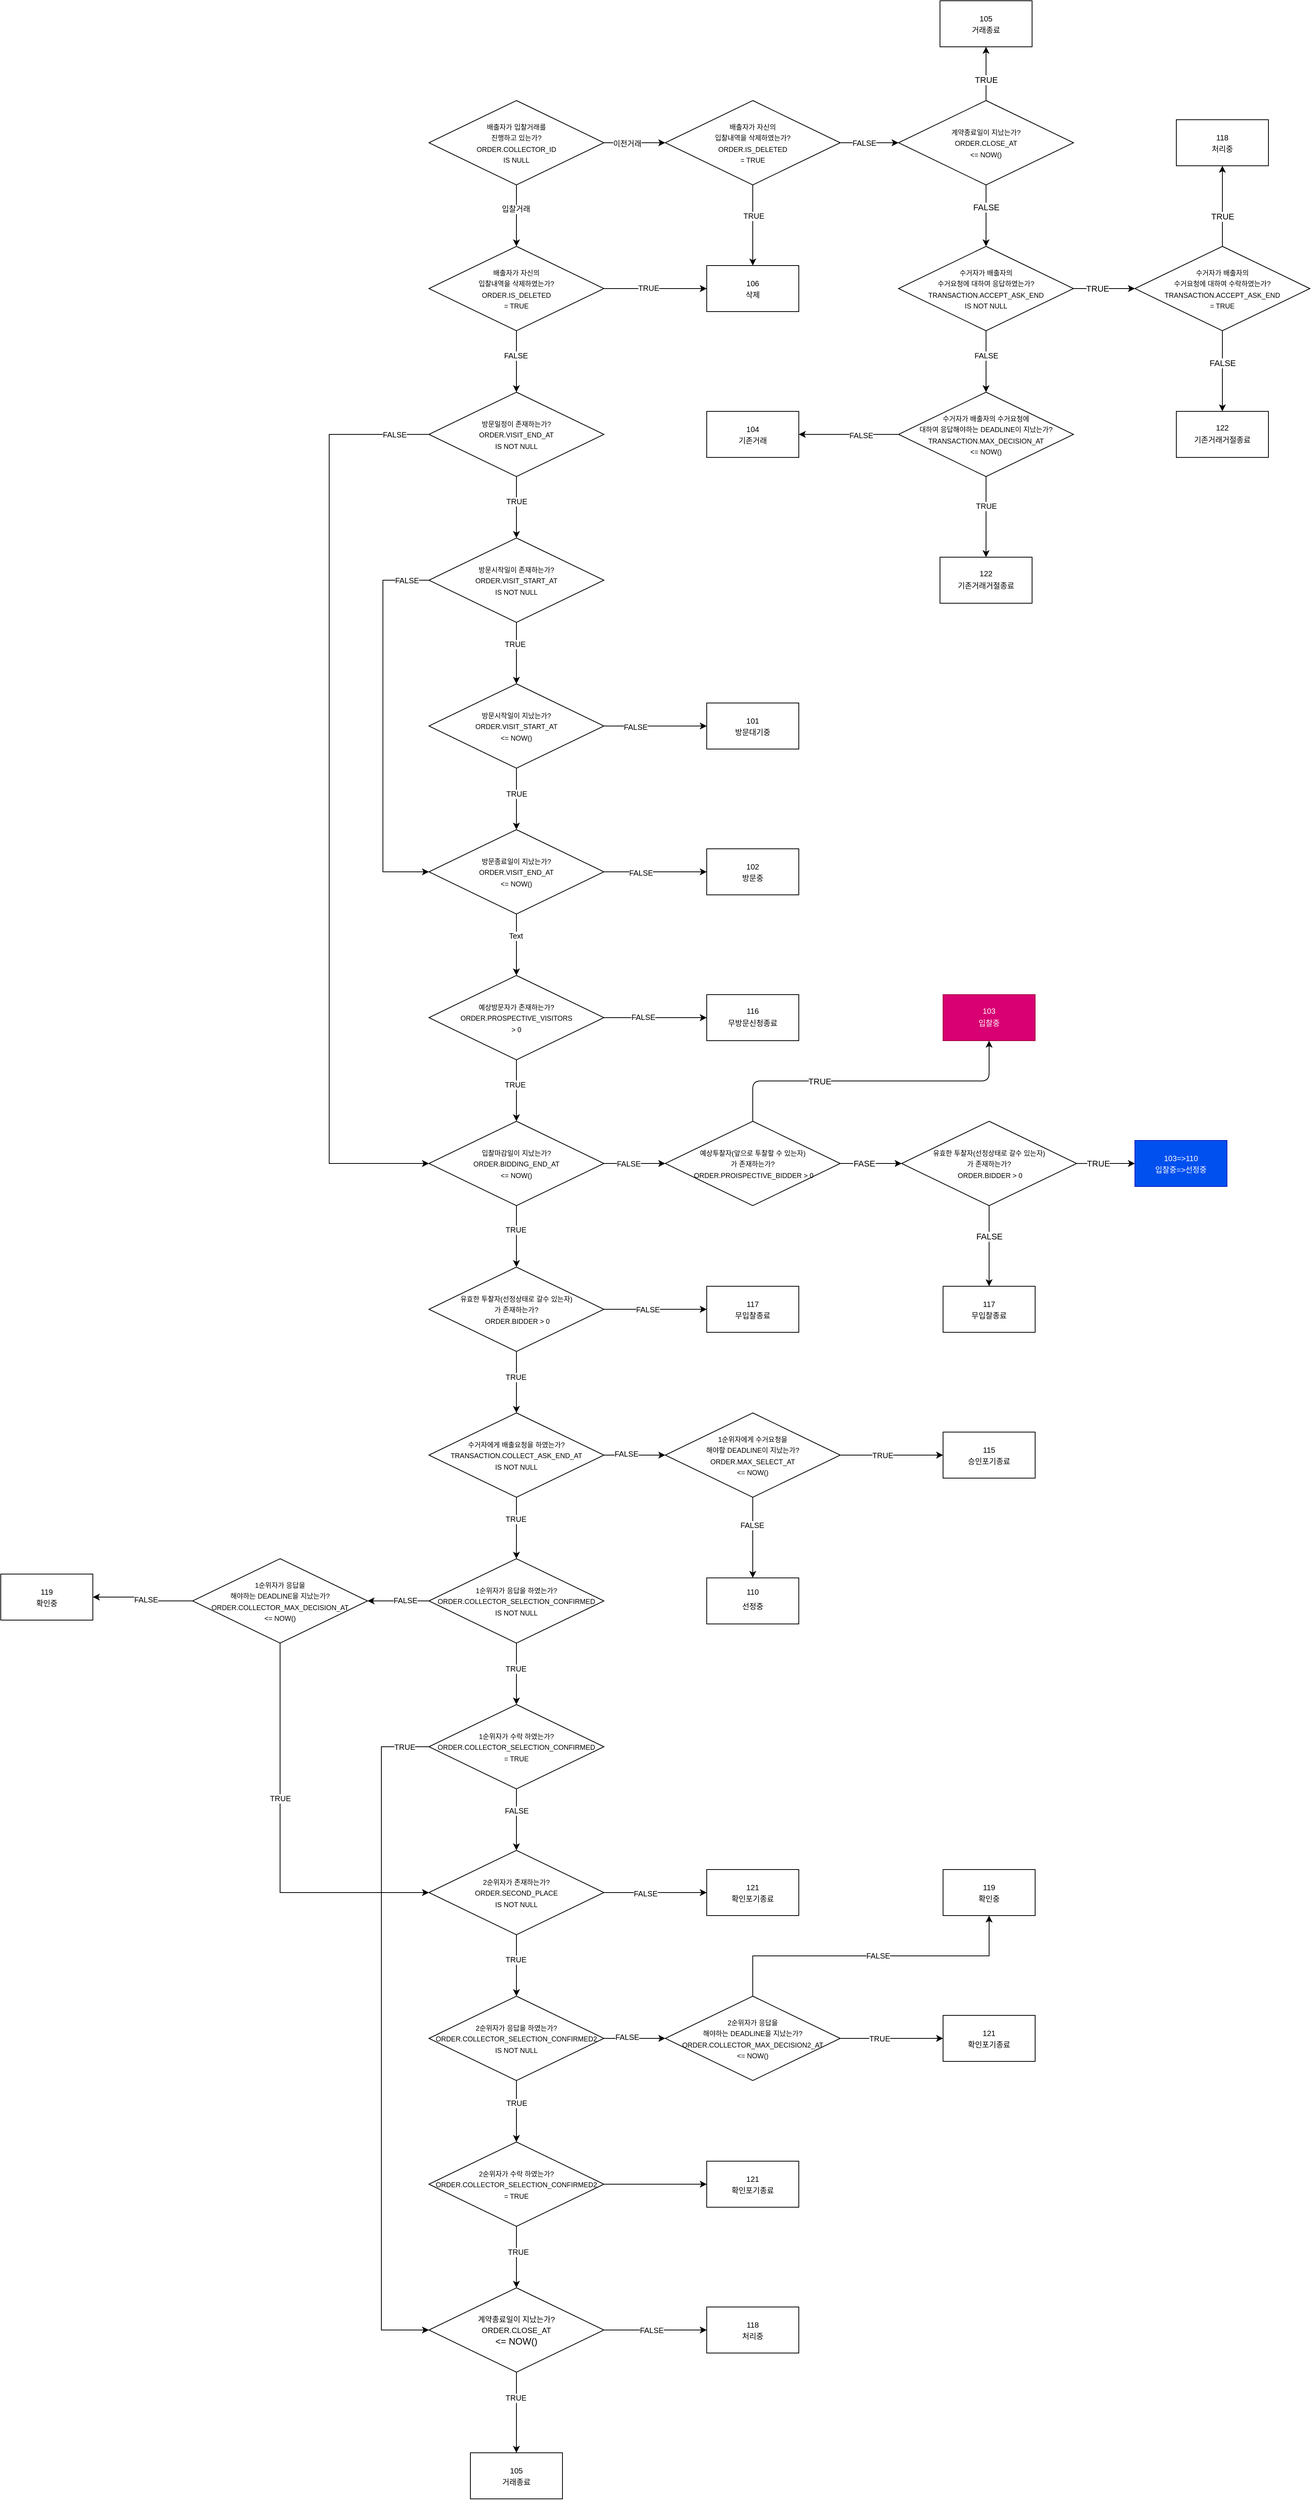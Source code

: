 <mxfile>
    <diagram id="sv1qOESmhmbnTj4O34eV" name="Page-1">
        <mxGraphModel dx="2909" dy="565" grid="1" gridSize="10" guides="1" tooltips="1" connect="1" arrows="1" fold="1" page="1" pageScale="1" pageWidth="827" pageHeight="1169" math="0" shadow="0">
            <root>
                <mxCell id="0"/>
                <mxCell id="1" parent="0"/>
                <mxCell id="dHd20_O_HY_oOaejgzS0-30" value="" style="edgeStyle=orthogonalEdgeStyle;rounded=0;orthogonalLoop=1;jettySize=auto;html=1;fontSize=10;" parent="1" source="dHd20_O_HY_oOaejgzS0-1" target="dHd20_O_HY_oOaejgzS0-29" edge="1">
                    <mxGeometry relative="1" as="geometry"/>
                </mxCell>
                <mxCell id="dHd20_O_HY_oOaejgzS0-31" value="입찰거래" style="edgeLabel;html=1;align=center;verticalAlign=middle;resizable=0;points=[];fontSize=10;" parent="dHd20_O_HY_oOaejgzS0-30" vertex="1" connectable="0">
                    <mxGeometry x="-0.237" y="-1" relative="1" as="geometry">
                        <mxPoint as="offset"/>
                    </mxGeometry>
                </mxCell>
                <mxCell id="dHd20_O_HY_oOaejgzS0-160" value="" style="edgeStyle=orthogonalEdgeStyle;rounded=0;orthogonalLoop=1;jettySize=auto;html=1;fontSize=10;" parent="1" source="dHd20_O_HY_oOaejgzS0-1" target="dHd20_O_HY_oOaejgzS0-159" edge="1">
                    <mxGeometry relative="1" as="geometry"/>
                </mxCell>
                <mxCell id="dHd20_O_HY_oOaejgzS0-162" value="이전거래" style="edgeLabel;html=1;align=center;verticalAlign=middle;resizable=0;points=[];fontSize=10;" parent="dHd20_O_HY_oOaejgzS0-160" vertex="1" connectable="0">
                    <mxGeometry x="-0.263" y="-1" relative="1" as="geometry">
                        <mxPoint as="offset"/>
                    </mxGeometry>
                </mxCell>
                <mxCell id="dHd20_O_HY_oOaejgzS0-1" value="&lt;font style=&quot;font-size: 9px&quot;&gt;배출자가 입찰거래를&lt;br&gt;진행하고 있는가?&lt;br style=&quot;font-size: 9px&quot;&gt;ORDER.COLLECTOR_ID&lt;br&gt;IS NULL&lt;br&gt;&lt;/font&gt;" style="rhombus;whiteSpace=wrap;html=1;" parent="1" vertex="1">
                    <mxGeometry x="-482" y="190" width="228" height="110" as="geometry"/>
                </mxCell>
                <mxCell id="dHd20_O_HY_oOaejgzS0-6" value="" style="edgeStyle=orthogonalEdgeStyle;rounded=0;orthogonalLoop=1;jettySize=auto;html=1;" parent="1" source="dHd20_O_HY_oOaejgzS0-2" target="dHd20_O_HY_oOaejgzS0-5" edge="1">
                    <mxGeometry relative="1" as="geometry"/>
                </mxCell>
                <mxCell id="dHd20_O_HY_oOaejgzS0-7" value="TRUE" style="edgeLabel;html=1;align=center;verticalAlign=middle;resizable=0;points=[];" parent="dHd20_O_HY_oOaejgzS0-6" vertex="1" connectable="0">
                    <mxGeometry x="-0.234" relative="1" as="geometry">
                        <mxPoint as="offset"/>
                    </mxGeometry>
                </mxCell>
                <mxCell id="dHd20_O_HY_oOaejgzS0-9" value="" style="edgeStyle=orthogonalEdgeStyle;rounded=0;orthogonalLoop=1;jettySize=auto;html=1;" parent="1" source="dHd20_O_HY_oOaejgzS0-2" target="dHd20_O_HY_oOaejgzS0-8" edge="1">
                    <mxGeometry relative="1" as="geometry"/>
                </mxCell>
                <mxCell id="dHd20_O_HY_oOaejgzS0-10" value="FALSE" style="edgeLabel;html=1;align=center;verticalAlign=middle;resizable=0;points=[];" parent="dHd20_O_HY_oOaejgzS0-9" vertex="1" connectable="0">
                    <mxGeometry x="-0.283" relative="1" as="geometry">
                        <mxPoint as="offset"/>
                    </mxGeometry>
                </mxCell>
                <mxCell id="dHd20_O_HY_oOaejgzS0-2" value="&lt;font style=&quot;font-size: 9px&quot;&gt;계약종료일이 지났는가?&lt;br style=&quot;font-size: 9px&quot;&gt;ORDER.CLOSE_AT&lt;br&gt;&amp;lt;= NOW()&lt;br&gt;&lt;/font&gt;" style="rhombus;whiteSpace=wrap;html=1;" parent="1" vertex="1">
                    <mxGeometry x="130" y="190" width="228" height="110" as="geometry"/>
                </mxCell>
                <mxCell id="dHd20_O_HY_oOaejgzS0-5" value="&lt;span style=&quot;font-size: 10px&quot;&gt;105&lt;/span&gt;&lt;br style=&quot;font-size: 10px&quot;&gt;&lt;span style=&quot;font-size: 10px&quot;&gt;거래종료&lt;/span&gt;" style="whiteSpace=wrap;html=1;" parent="1" vertex="1">
                    <mxGeometry x="184" y="60" width="120" height="60" as="geometry"/>
                </mxCell>
                <mxCell id="dHd20_O_HY_oOaejgzS0-12" value="" style="edgeStyle=orthogonalEdgeStyle;rounded=0;orthogonalLoop=1;jettySize=auto;html=1;" parent="1" source="dHd20_O_HY_oOaejgzS0-8" target="dHd20_O_HY_oOaejgzS0-11" edge="1">
                    <mxGeometry relative="1" as="geometry"/>
                </mxCell>
                <mxCell id="dHd20_O_HY_oOaejgzS0-13" value="TRUE" style="edgeLabel;html=1;align=center;verticalAlign=middle;resizable=0;points=[];" parent="dHd20_O_HY_oOaejgzS0-12" vertex="1" connectable="0">
                    <mxGeometry x="-0.225" relative="1" as="geometry">
                        <mxPoint as="offset"/>
                    </mxGeometry>
                </mxCell>
                <mxCell id="dHd20_O_HY_oOaejgzS0-21" value="" style="edgeStyle=orthogonalEdgeStyle;rounded=0;orthogonalLoop=1;jettySize=auto;html=1;fontSize=10;" parent="1" source="dHd20_O_HY_oOaejgzS0-8" target="dHd20_O_HY_oOaejgzS0-20" edge="1">
                    <mxGeometry relative="1" as="geometry"/>
                </mxCell>
                <mxCell id="dHd20_O_HY_oOaejgzS0-22" value="FALSE" style="edgeLabel;html=1;align=center;verticalAlign=middle;resizable=0;points=[];fontSize=10;" parent="dHd20_O_HY_oOaejgzS0-21" vertex="1" connectable="0">
                    <mxGeometry x="-0.216" relative="1" as="geometry">
                        <mxPoint as="offset"/>
                    </mxGeometry>
                </mxCell>
                <mxCell id="dHd20_O_HY_oOaejgzS0-8" value="&lt;font style=&quot;font-size: 9px&quot;&gt;수거자가 배출자의&lt;br&gt;수거요청에 대하여 응답하였는가?&lt;br style=&quot;font-size: 9px&quot;&gt;TRANSACTION.ACCEPT_ASK_END&lt;br&gt;IS NOT NULL&lt;br&gt;&lt;/font&gt;" style="rhombus;whiteSpace=wrap;html=1;" parent="1" vertex="1">
                    <mxGeometry x="130" y="380" width="228" height="110" as="geometry"/>
                </mxCell>
                <mxCell id="dHd20_O_HY_oOaejgzS0-15" value="" style="edgeStyle=orthogonalEdgeStyle;rounded=0;orthogonalLoop=1;jettySize=auto;html=1;" parent="1" source="dHd20_O_HY_oOaejgzS0-11" target="dHd20_O_HY_oOaejgzS0-14" edge="1">
                    <mxGeometry relative="1" as="geometry"/>
                </mxCell>
                <mxCell id="dHd20_O_HY_oOaejgzS0-16" value="TRUE" style="edgeLabel;html=1;align=center;verticalAlign=middle;resizable=0;points=[];" parent="dHd20_O_HY_oOaejgzS0-15" vertex="1" connectable="0">
                    <mxGeometry x="-0.244" relative="1" as="geometry">
                        <mxPoint as="offset"/>
                    </mxGeometry>
                </mxCell>
                <mxCell id="dHd20_O_HY_oOaejgzS0-18" value="" style="edgeStyle=orthogonalEdgeStyle;rounded=0;orthogonalLoop=1;jettySize=auto;html=1;" parent="1" source="dHd20_O_HY_oOaejgzS0-11" target="dHd20_O_HY_oOaejgzS0-17" edge="1">
                    <mxGeometry relative="1" as="geometry"/>
                </mxCell>
                <mxCell id="dHd20_O_HY_oOaejgzS0-19" value="FALSE" style="edgeLabel;html=1;align=center;verticalAlign=middle;resizable=0;points=[];" parent="dHd20_O_HY_oOaejgzS0-18" vertex="1" connectable="0">
                    <mxGeometry x="-0.199" relative="1" as="geometry">
                        <mxPoint as="offset"/>
                    </mxGeometry>
                </mxCell>
                <mxCell id="dHd20_O_HY_oOaejgzS0-11" value="&lt;font style=&quot;font-size: 9px&quot;&gt;수거자가 배출자의 &lt;br&gt;수거요청에 대하여 수락하였는가?&lt;br style=&quot;font-size: 9px&quot;&gt;TRANSACTION.ACCEPT_ASK_END&lt;br&gt;= TRUE&lt;br&gt;&lt;/font&gt;" style="rhombus;whiteSpace=wrap;html=1;" parent="1" vertex="1">
                    <mxGeometry x="438" y="380" width="228" height="110" as="geometry"/>
                </mxCell>
                <mxCell id="dHd20_O_HY_oOaejgzS0-14" value="&lt;span style=&quot;font-size: 10px&quot;&gt;118&lt;/span&gt;&lt;br style=&quot;font-size: 10px&quot;&gt;&lt;span style=&quot;font-size: 10px&quot;&gt;처리중&lt;/span&gt;" style="whiteSpace=wrap;html=1;" parent="1" vertex="1">
                    <mxGeometry x="492" y="215" width="120" height="60" as="geometry"/>
                </mxCell>
                <mxCell id="dHd20_O_HY_oOaejgzS0-17" value="&lt;font style=&quot;font-size: 10px&quot;&gt;122&lt;br&gt;&lt;/font&gt;&lt;table style=&quot;font-size: 10px&quot;&gt;&lt;tbody&gt;&lt;tr&gt;&lt;td&gt;&lt;font style=&quot;font-size: 10px&quot;&gt;기존거래거절종료&lt;/font&gt;&lt;/td&gt;&lt;/tr&gt;&lt;/tbody&gt;&lt;/table&gt;" style="whiteSpace=wrap;html=1;" parent="1" vertex="1">
                    <mxGeometry x="492" y="595" width="120" height="60" as="geometry"/>
                </mxCell>
                <mxCell id="dHd20_O_HY_oOaejgzS0-24" value="" style="edgeStyle=orthogonalEdgeStyle;rounded=0;orthogonalLoop=1;jettySize=auto;html=1;fontSize=10;" parent="1" source="dHd20_O_HY_oOaejgzS0-20" target="dHd20_O_HY_oOaejgzS0-23" edge="1">
                    <mxGeometry relative="1" as="geometry"/>
                </mxCell>
                <mxCell id="dHd20_O_HY_oOaejgzS0-25" value="TRUE" style="edgeLabel;html=1;align=center;verticalAlign=middle;resizable=0;points=[];fontSize=10;" parent="dHd20_O_HY_oOaejgzS0-24" vertex="1" connectable="0">
                    <mxGeometry x="-0.274" relative="1" as="geometry">
                        <mxPoint as="offset"/>
                    </mxGeometry>
                </mxCell>
                <mxCell id="dHd20_O_HY_oOaejgzS0-27" value="" style="edgeStyle=orthogonalEdgeStyle;rounded=0;orthogonalLoop=1;jettySize=auto;html=1;fontSize=10;" parent="1" source="dHd20_O_HY_oOaejgzS0-20" target="dHd20_O_HY_oOaejgzS0-26" edge="1">
                    <mxGeometry relative="1" as="geometry"/>
                </mxCell>
                <mxCell id="dHd20_O_HY_oOaejgzS0-28" value="FALSE" style="edgeLabel;html=1;align=center;verticalAlign=middle;resizable=0;points=[];fontSize=10;" parent="dHd20_O_HY_oOaejgzS0-27" vertex="1" connectable="0">
                    <mxGeometry x="-0.239" y="1" relative="1" as="geometry">
                        <mxPoint as="offset"/>
                    </mxGeometry>
                </mxCell>
                <mxCell id="dHd20_O_HY_oOaejgzS0-20" value="&lt;font style=&quot;font-size: 9px&quot;&gt;수거자가 배출자의 수거요청에 &lt;br&gt;대하여 응답해야하는 DEADLINE이 지났는가?&lt;br style=&quot;font-size: 9px&quot;&gt;TRANSACTION.MAX_DECISION_AT&lt;br&gt;&amp;lt;= NOW()&lt;br&gt;&lt;/font&gt;" style="rhombus;whiteSpace=wrap;html=1;" parent="1" vertex="1">
                    <mxGeometry x="130" y="570" width="228" height="110" as="geometry"/>
                </mxCell>
                <mxCell id="dHd20_O_HY_oOaejgzS0-23" value="&lt;font style=&quot;font-size: 10px&quot;&gt;122&lt;br&gt;&lt;/font&gt;&lt;table style=&quot;font-size: 10px&quot;&gt;&lt;tbody&gt;&lt;tr&gt;&lt;td&gt;기존거래거절종료&lt;/td&gt;&lt;/tr&gt;&lt;/tbody&gt;&lt;/table&gt;" style="whiteSpace=wrap;html=1;" parent="1" vertex="1">
                    <mxGeometry x="184" y="785" width="120" height="60" as="geometry"/>
                </mxCell>
                <mxCell id="dHd20_O_HY_oOaejgzS0-26" value="&lt;span style=&quot;font-size: 10px&quot;&gt;104&lt;/span&gt;&lt;br style=&quot;font-size: 10px&quot;&gt;&lt;span style=&quot;font-size: 10px&quot;&gt;기존거래&lt;/span&gt;" style="whiteSpace=wrap;html=1;" parent="1" vertex="1">
                    <mxGeometry x="-120" y="595" width="120" height="60" as="geometry"/>
                </mxCell>
                <mxCell id="dHd20_O_HY_oOaejgzS0-33" value="" style="edgeStyle=orthogonalEdgeStyle;rounded=0;orthogonalLoop=1;jettySize=auto;html=1;fontSize=10;" parent="1" source="dHd20_O_HY_oOaejgzS0-29" target="dHd20_O_HY_oOaejgzS0-32" edge="1">
                    <mxGeometry relative="1" as="geometry"/>
                </mxCell>
                <mxCell id="dHd20_O_HY_oOaejgzS0-34" value="TRUE" style="edgeLabel;html=1;align=center;verticalAlign=middle;resizable=0;points=[];fontSize=10;" parent="dHd20_O_HY_oOaejgzS0-33" vertex="1" connectable="0">
                    <mxGeometry x="-0.139" y="1" relative="1" as="geometry">
                        <mxPoint as="offset"/>
                    </mxGeometry>
                </mxCell>
                <mxCell id="dHd20_O_HY_oOaejgzS0-36" value="" style="edgeStyle=orthogonalEdgeStyle;rounded=0;orthogonalLoop=1;jettySize=auto;html=1;fontSize=10;" parent="1" source="dHd20_O_HY_oOaejgzS0-29" target="dHd20_O_HY_oOaejgzS0-35" edge="1">
                    <mxGeometry relative="1" as="geometry"/>
                </mxCell>
                <mxCell id="dHd20_O_HY_oOaejgzS0-37" value="FALSE" style="edgeLabel;html=1;align=center;verticalAlign=middle;resizable=0;points=[];fontSize=10;" parent="dHd20_O_HY_oOaejgzS0-36" vertex="1" connectable="0">
                    <mxGeometry x="-0.208" y="-1" relative="1" as="geometry">
                        <mxPoint as="offset"/>
                    </mxGeometry>
                </mxCell>
                <mxCell id="dHd20_O_HY_oOaejgzS0-29" value="&lt;font style=&quot;font-size: 9px&quot;&gt;배출자가 자신의 &lt;br&gt;입찰내역을 삭제하였는가?&lt;br style=&quot;font-size: 9px&quot;&gt;ORDER.IS_DELETED&lt;br&gt;= TRUE&lt;br&gt;&lt;/font&gt;" style="rhombus;whiteSpace=wrap;html=1;" parent="1" vertex="1">
                    <mxGeometry x="-482" y="380" width="228" height="110" as="geometry"/>
                </mxCell>
                <mxCell id="dHd20_O_HY_oOaejgzS0-32" value="&lt;span style=&quot;font-size: 10px&quot;&gt;106&lt;/span&gt;&lt;br style=&quot;font-size: 10px&quot;&gt;&lt;span style=&quot;font-size: 10px&quot;&gt;삭제&lt;/span&gt;" style="whiteSpace=wrap;html=1;" parent="1" vertex="1">
                    <mxGeometry x="-120" y="405" width="120" height="60" as="geometry"/>
                </mxCell>
                <mxCell id="dHd20_O_HY_oOaejgzS0-39" value="" style="edgeStyle=orthogonalEdgeStyle;rounded=0;orthogonalLoop=1;jettySize=auto;html=1;fontSize=10;" parent="1" source="dHd20_O_HY_oOaejgzS0-35" target="dHd20_O_HY_oOaejgzS0-38" edge="1">
                    <mxGeometry relative="1" as="geometry"/>
                </mxCell>
                <mxCell id="dHd20_O_HY_oOaejgzS0-40" value="TRUE" style="edgeLabel;html=1;align=center;verticalAlign=middle;resizable=0;points=[];fontSize=10;" parent="dHd20_O_HY_oOaejgzS0-39" vertex="1" connectable="0">
                    <mxGeometry x="-0.214" relative="1" as="geometry">
                        <mxPoint as="offset"/>
                    </mxGeometry>
                </mxCell>
                <mxCell id="dHd20_O_HY_oOaejgzS0-155" style="edgeStyle=orthogonalEdgeStyle;rounded=0;orthogonalLoop=1;jettySize=auto;html=1;entryX=0;entryY=0.5;entryDx=0;entryDy=0;fontSize=10;exitX=0;exitY=0.5;exitDx=0;exitDy=0;" parent="1" source="dHd20_O_HY_oOaejgzS0-35" target="dHd20_O_HY_oOaejgzS0-67" edge="1">
                    <mxGeometry relative="1" as="geometry">
                        <Array as="points">
                            <mxPoint x="-612" y="625"/>
                            <mxPoint x="-612" y="1575"/>
                        </Array>
                    </mxGeometry>
                </mxCell>
                <mxCell id="dHd20_O_HY_oOaejgzS0-156" value="FALSE" style="edgeLabel;html=1;align=center;verticalAlign=middle;resizable=0;points=[];fontSize=10;" parent="dHd20_O_HY_oOaejgzS0-155" vertex="1" connectable="0">
                    <mxGeometry x="-0.926" relative="1" as="geometry">
                        <mxPoint as="offset"/>
                    </mxGeometry>
                </mxCell>
                <mxCell id="dHd20_O_HY_oOaejgzS0-35" value="&lt;font style=&quot;font-size: 9px&quot;&gt;방문일정이 존재하는가?&lt;br style=&quot;font-size: 9px&quot;&gt;ORDER.VISIT_END_AT&lt;br&gt;IS NOT NULL&lt;br&gt;&lt;/font&gt;" style="rhombus;whiteSpace=wrap;html=1;" parent="1" vertex="1">
                    <mxGeometry x="-482" y="570" width="228" height="110" as="geometry"/>
                </mxCell>
                <mxCell id="dHd20_O_HY_oOaejgzS0-54" value="" style="edgeStyle=orthogonalEdgeStyle;rounded=0;orthogonalLoop=1;jettySize=auto;html=1;fontSize=10;" parent="1" source="dHd20_O_HY_oOaejgzS0-38" target="dHd20_O_HY_oOaejgzS0-53" edge="1">
                    <mxGeometry relative="1" as="geometry"/>
                </mxCell>
                <mxCell id="dHd20_O_HY_oOaejgzS0-55" value="TRUE" style="edgeLabel;html=1;align=center;verticalAlign=middle;resizable=0;points=[];fontSize=10;" parent="dHd20_O_HY_oOaejgzS0-54" vertex="1" connectable="0">
                    <mxGeometry x="-0.315" y="-2" relative="1" as="geometry">
                        <mxPoint as="offset"/>
                    </mxGeometry>
                </mxCell>
                <mxCell id="dHd20_O_HY_oOaejgzS0-60" style="edgeStyle=orthogonalEdgeStyle;rounded=0;orthogonalLoop=1;jettySize=auto;html=1;entryX=0;entryY=0.5;entryDx=0;entryDy=0;fontSize=10;exitX=0;exitY=0.5;exitDx=0;exitDy=0;" parent="1" source="dHd20_O_HY_oOaejgzS0-38" target="dHd20_O_HY_oOaejgzS0-56" edge="1">
                    <mxGeometry relative="1" as="geometry">
                        <Array as="points">
                            <mxPoint x="-542" y="815"/>
                            <mxPoint x="-542" y="1195"/>
                        </Array>
                    </mxGeometry>
                </mxCell>
                <mxCell id="dHd20_O_HY_oOaejgzS0-61" value="FALSE" style="edgeLabel;html=1;align=center;verticalAlign=middle;resizable=0;points=[];fontSize=10;" parent="dHd20_O_HY_oOaejgzS0-60" vertex="1" connectable="0">
                    <mxGeometry x="-0.929" y="1" relative="1" as="geometry">
                        <mxPoint x="-12" y="-1" as="offset"/>
                    </mxGeometry>
                </mxCell>
                <mxCell id="dHd20_O_HY_oOaejgzS0-38" value="&lt;font style=&quot;font-size: 9px&quot;&gt;방문시작일이 존재하는가?&lt;br style=&quot;font-size: 9px&quot;&gt;ORDER.VISIT_START_AT&lt;br&gt;IS NOT NULL&lt;br&gt;&lt;/font&gt;" style="rhombus;whiteSpace=wrap;html=1;" parent="1" vertex="1">
                    <mxGeometry x="-482" y="760" width="228" height="110" as="geometry"/>
                </mxCell>
                <mxCell id="dHd20_O_HY_oOaejgzS0-57" value="" style="edgeStyle=orthogonalEdgeStyle;rounded=0;orthogonalLoop=1;jettySize=auto;html=1;fontSize=10;" parent="1" source="dHd20_O_HY_oOaejgzS0-53" target="dHd20_O_HY_oOaejgzS0-56" edge="1">
                    <mxGeometry relative="1" as="geometry"/>
                </mxCell>
                <mxCell id="dHd20_O_HY_oOaejgzS0-72" value="TRUE" style="edgeLabel;html=1;align=center;verticalAlign=middle;resizable=0;points=[];fontSize=10;" parent="dHd20_O_HY_oOaejgzS0-57" vertex="1" connectable="0">
                    <mxGeometry x="-0.185" relative="1" as="geometry">
                        <mxPoint as="offset"/>
                    </mxGeometry>
                </mxCell>
                <mxCell id="dHd20_O_HY_oOaejgzS0-59" value="" style="edgeStyle=orthogonalEdgeStyle;rounded=0;orthogonalLoop=1;jettySize=auto;html=1;fontSize=10;" parent="1" source="dHd20_O_HY_oOaejgzS0-53" target="dHd20_O_HY_oOaejgzS0-58" edge="1">
                    <mxGeometry relative="1" as="geometry"/>
                </mxCell>
                <mxCell id="dHd20_O_HY_oOaejgzS0-71" value="FALSE" style="edgeLabel;html=1;align=center;verticalAlign=middle;resizable=0;points=[];fontSize=10;" parent="dHd20_O_HY_oOaejgzS0-59" vertex="1" connectable="0">
                    <mxGeometry x="-0.386" y="-1" relative="1" as="geometry">
                        <mxPoint as="offset"/>
                    </mxGeometry>
                </mxCell>
                <mxCell id="dHd20_O_HY_oOaejgzS0-53" value="&lt;font style=&quot;font-size: 9px&quot;&gt;방문시작일이 지났는가?&lt;br style=&quot;font-size: 9px&quot;&gt;ORDER.VISIT_START_AT&lt;br&gt;&amp;lt;= NOW()&lt;br&gt;&lt;/font&gt;" style="rhombus;whiteSpace=wrap;html=1;" parent="1" vertex="1">
                    <mxGeometry x="-482" y="950" width="228" height="110" as="geometry"/>
                </mxCell>
                <mxCell id="dHd20_O_HY_oOaejgzS0-63" value="" style="edgeStyle=orthogonalEdgeStyle;rounded=0;orthogonalLoop=1;jettySize=auto;html=1;fontSize=10;" parent="1" source="dHd20_O_HY_oOaejgzS0-56" target="dHd20_O_HY_oOaejgzS0-62" edge="1">
                    <mxGeometry relative="1" as="geometry"/>
                </mxCell>
                <mxCell id="dHd20_O_HY_oOaejgzS0-73" value="Text" style="edgeLabel;html=1;align=center;verticalAlign=middle;resizable=0;points=[];fontSize=10;" parent="dHd20_O_HY_oOaejgzS0-63" vertex="1" connectable="0">
                    <mxGeometry x="-0.304" y="-1" relative="1" as="geometry">
                        <mxPoint as="offset"/>
                    </mxGeometry>
                </mxCell>
                <mxCell id="dHd20_O_HY_oOaejgzS0-75" value="" style="edgeStyle=orthogonalEdgeStyle;rounded=0;orthogonalLoop=1;jettySize=auto;html=1;fontSize=10;" parent="1" source="dHd20_O_HY_oOaejgzS0-56" target="dHd20_O_HY_oOaejgzS0-74" edge="1">
                    <mxGeometry relative="1" as="geometry"/>
                </mxCell>
                <mxCell id="dHd20_O_HY_oOaejgzS0-76" value="FALSE" style="edgeLabel;html=1;align=center;verticalAlign=middle;resizable=0;points=[];fontSize=10;" parent="dHd20_O_HY_oOaejgzS0-75" vertex="1" connectable="0">
                    <mxGeometry x="-0.282" y="-1" relative="1" as="geometry">
                        <mxPoint as="offset"/>
                    </mxGeometry>
                </mxCell>
                <mxCell id="dHd20_O_HY_oOaejgzS0-56" value="&lt;font style=&quot;font-size: 9px&quot;&gt;방문종료일이 지났는가?&lt;br style=&quot;font-size: 9px&quot;&gt;ORDER.VISIT_END_AT&lt;br&gt;&amp;lt;= NOW()&lt;br&gt;&lt;/font&gt;" style="rhombus;whiteSpace=wrap;html=1;" parent="1" vertex="1">
                    <mxGeometry x="-482" y="1140" width="228" height="110" as="geometry"/>
                </mxCell>
                <mxCell id="dHd20_O_HY_oOaejgzS0-58" value="&lt;span style=&quot;font-size: 10px&quot;&gt;101&lt;/span&gt;&lt;br style=&quot;font-size: 10px&quot;&gt;&lt;span style=&quot;font-size: 10px&quot;&gt;방문대기중&lt;/span&gt;" style="whiteSpace=wrap;html=1;" parent="1" vertex="1">
                    <mxGeometry x="-120" y="975" width="120" height="60" as="geometry"/>
                </mxCell>
                <mxCell id="dHd20_O_HY_oOaejgzS0-65" value="" style="edgeStyle=orthogonalEdgeStyle;rounded=0;orthogonalLoop=1;jettySize=auto;html=1;fontSize=10;" parent="1" source="dHd20_O_HY_oOaejgzS0-62" target="dHd20_O_HY_oOaejgzS0-64" edge="1">
                    <mxGeometry relative="1" as="geometry"/>
                </mxCell>
                <mxCell id="dHd20_O_HY_oOaejgzS0-66" value="FALSE" style="edgeLabel;html=1;align=center;verticalAlign=middle;resizable=0;points=[];fontSize=10;" parent="dHd20_O_HY_oOaejgzS0-65" vertex="1" connectable="0">
                    <mxGeometry x="-0.244" y="1" relative="1" as="geometry">
                        <mxPoint as="offset"/>
                    </mxGeometry>
                </mxCell>
                <mxCell id="dHd20_O_HY_oOaejgzS0-68" value="" style="edgeStyle=orthogonalEdgeStyle;rounded=0;orthogonalLoop=1;jettySize=auto;html=1;fontSize=10;" parent="1" source="dHd20_O_HY_oOaejgzS0-62" target="dHd20_O_HY_oOaejgzS0-67" edge="1">
                    <mxGeometry relative="1" as="geometry"/>
                </mxCell>
                <mxCell id="dHd20_O_HY_oOaejgzS0-77" value="TRUE" style="edgeLabel;html=1;align=center;verticalAlign=middle;resizable=0;points=[];fontSize=10;" parent="dHd20_O_HY_oOaejgzS0-68" vertex="1" connectable="0">
                    <mxGeometry x="-0.206" y="-2" relative="1" as="geometry">
                        <mxPoint as="offset"/>
                    </mxGeometry>
                </mxCell>
                <mxCell id="dHd20_O_HY_oOaejgzS0-62" value="&lt;font style=&quot;font-size: 9px&quot;&gt;예상방문자가 존재하는가?&lt;br style=&quot;font-size: 9px&quot;&gt;ORDER.PROSPECTIVE_VISITORS&lt;br&gt;&amp;gt; 0&lt;br&gt;&lt;/font&gt;" style="rhombus;whiteSpace=wrap;html=1;" parent="1" vertex="1">
                    <mxGeometry x="-482" y="1330" width="228" height="110" as="geometry"/>
                </mxCell>
                <mxCell id="dHd20_O_HY_oOaejgzS0-64" value="&lt;font style=&quot;font-size: 10px&quot;&gt;116&lt;br&gt;&lt;/font&gt;&lt;table style=&quot;font-size: 10px&quot;&gt;&lt;tbody&gt;&lt;tr&gt;&lt;td&gt;&lt;font style=&quot;font-size: 10px&quot;&gt;무방문신청종료&lt;/font&gt;&lt;/td&gt;&lt;/tr&gt;&lt;/tbody&gt;&lt;/table&gt;" style="whiteSpace=wrap;html=1;" parent="1" vertex="1">
                    <mxGeometry x="-120" y="1355" width="120" height="60" as="geometry"/>
                </mxCell>
                <mxCell id="dHd20_O_HY_oOaejgzS0-70" value="" style="edgeStyle=orthogonalEdgeStyle;rounded=0;orthogonalLoop=1;jettySize=auto;html=1;fontSize=10;entryX=0;entryY=0.5;entryDx=0;entryDy=0;" parent="1" source="dHd20_O_HY_oOaejgzS0-67" target="3" edge="1">
                    <mxGeometry relative="1" as="geometry">
                        <mxPoint x="-120" y="1575" as="targetPoint"/>
                    </mxGeometry>
                </mxCell>
                <mxCell id="dHd20_O_HY_oOaejgzS0-78" value="FALSE" style="edgeLabel;html=1;align=center;verticalAlign=middle;resizable=0;points=[];fontSize=10;" parent="dHd20_O_HY_oOaejgzS0-70" vertex="1" connectable="0">
                    <mxGeometry x="-0.211" relative="1" as="geometry">
                        <mxPoint as="offset"/>
                    </mxGeometry>
                </mxCell>
                <mxCell id="dHd20_O_HY_oOaejgzS0-80" value="" style="edgeStyle=orthogonalEdgeStyle;rounded=0;orthogonalLoop=1;jettySize=auto;html=1;fontSize=10;" parent="1" source="dHd20_O_HY_oOaejgzS0-67" target="dHd20_O_HY_oOaejgzS0-79" edge="1">
                    <mxGeometry relative="1" as="geometry"/>
                </mxCell>
                <mxCell id="dHd20_O_HY_oOaejgzS0-88" value="TRUE" style="edgeLabel;html=1;align=center;verticalAlign=middle;resizable=0;points=[];fontSize=10;" parent="dHd20_O_HY_oOaejgzS0-80" vertex="1" connectable="0">
                    <mxGeometry x="-0.228" y="-1" relative="1" as="geometry">
                        <mxPoint as="offset"/>
                    </mxGeometry>
                </mxCell>
                <mxCell id="dHd20_O_HY_oOaejgzS0-67" value="&lt;font style=&quot;font-size: 9px&quot;&gt;입찰마감일이 지났는가?&lt;br style=&quot;font-size: 9px&quot;&gt;ORDER.BIDDING_END_AT&lt;br&gt;&amp;lt;= NOW()&lt;br&gt;&lt;/font&gt;" style="rhombus;whiteSpace=wrap;html=1;" parent="1" vertex="1">
                    <mxGeometry x="-482" y="1520" width="228" height="110" as="geometry"/>
                </mxCell>
                <mxCell id="dHd20_O_HY_oOaejgzS0-74" value="&lt;span style=&quot;font-size: 10px&quot;&gt;102&lt;/span&gt;&lt;br style=&quot;font-size: 10px&quot;&gt;&lt;span style=&quot;font-size: 10px&quot;&gt;방문중&lt;/span&gt;" style="whiteSpace=wrap;html=1;" parent="1" vertex="1">
                    <mxGeometry x="-120" y="1165" width="120" height="60" as="geometry"/>
                </mxCell>
                <mxCell id="dHd20_O_HY_oOaejgzS0-82" value="" style="edgeStyle=orthogonalEdgeStyle;rounded=0;orthogonalLoop=1;jettySize=auto;html=1;fontSize=10;" parent="1" source="dHd20_O_HY_oOaejgzS0-79" target="dHd20_O_HY_oOaejgzS0-81" edge="1">
                    <mxGeometry relative="1" as="geometry"/>
                </mxCell>
                <mxCell id="dHd20_O_HY_oOaejgzS0-83" value="FALSE" style="edgeLabel;html=1;align=center;verticalAlign=middle;resizable=0;points=[];fontSize=10;" parent="dHd20_O_HY_oOaejgzS0-82" vertex="1" connectable="0">
                    <mxGeometry x="-0.159" relative="1" as="geometry">
                        <mxPoint as="offset"/>
                    </mxGeometry>
                </mxCell>
                <mxCell id="dHd20_O_HY_oOaejgzS0-85" value="" style="edgeStyle=orthogonalEdgeStyle;rounded=0;orthogonalLoop=1;jettySize=auto;html=1;fontSize=10;" parent="1" source="dHd20_O_HY_oOaejgzS0-79" target="dHd20_O_HY_oOaejgzS0-84" edge="1">
                    <mxGeometry relative="1" as="geometry"/>
                </mxCell>
                <mxCell id="dHd20_O_HY_oOaejgzS0-89" value="TRUE" style="edgeLabel;html=1;align=center;verticalAlign=middle;resizable=0;points=[];fontSize=10;" parent="dHd20_O_HY_oOaejgzS0-85" vertex="1" connectable="0">
                    <mxGeometry x="-0.174" y="-1" relative="1" as="geometry">
                        <mxPoint as="offset"/>
                    </mxGeometry>
                </mxCell>
                <mxCell id="dHd20_O_HY_oOaejgzS0-79" value="&lt;font style=&quot;font-size: 9px&quot;&gt;유효한 투찰자(선정상태로 갈수 있는자)&lt;br&gt;가 존재하는가?&lt;br&gt;&amp;nbsp;ORDER.BIDDER &amp;gt; 0&lt;br&gt;&lt;/font&gt;" style="rhombus;whiteSpace=wrap;html=1;" parent="1" vertex="1">
                    <mxGeometry x="-482" y="1710" width="228" height="110" as="geometry"/>
                </mxCell>
                <mxCell id="dHd20_O_HY_oOaejgzS0-81" value="&lt;font style=&quot;font-size: 10px&quot;&gt;117&lt;br&gt;무입찰종료&lt;br&gt;&lt;/font&gt;" style="whiteSpace=wrap;html=1;" parent="1" vertex="1">
                    <mxGeometry x="-120" y="1735" width="120" height="60" as="geometry"/>
                </mxCell>
                <mxCell id="dHd20_O_HY_oOaejgzS0-87" value="" style="edgeStyle=orthogonalEdgeStyle;rounded=0;orthogonalLoop=1;jettySize=auto;html=1;fontSize=10;" parent="1" source="dHd20_O_HY_oOaejgzS0-84" target="dHd20_O_HY_oOaejgzS0-86" edge="1">
                    <mxGeometry relative="1" as="geometry"/>
                </mxCell>
                <mxCell id="dHd20_O_HY_oOaejgzS0-90" value="TRUE" style="edgeLabel;html=1;align=center;verticalAlign=middle;resizable=0;points=[];fontSize=10;" parent="dHd20_O_HY_oOaejgzS0-87" vertex="1" connectable="0">
                    <mxGeometry x="-0.315" y="-1" relative="1" as="geometry">
                        <mxPoint as="offset"/>
                    </mxGeometry>
                </mxCell>
                <mxCell id="dHd20_O_HY_oOaejgzS0-92" value="" style="edgeStyle=orthogonalEdgeStyle;rounded=0;orthogonalLoop=1;jettySize=auto;html=1;fontSize=10;" parent="1" source="dHd20_O_HY_oOaejgzS0-84" target="dHd20_O_HY_oOaejgzS0-91" edge="1">
                    <mxGeometry relative="1" as="geometry"/>
                </mxCell>
                <mxCell id="dHd20_O_HY_oOaejgzS0-93" value="FALSE" style="edgeLabel;html=1;align=center;verticalAlign=middle;resizable=0;points=[];fontSize=10;" parent="dHd20_O_HY_oOaejgzS0-92" vertex="1" connectable="0">
                    <mxGeometry x="-0.273" y="2" relative="1" as="geometry">
                        <mxPoint as="offset"/>
                    </mxGeometry>
                </mxCell>
                <mxCell id="dHd20_O_HY_oOaejgzS0-84" value="&lt;font style=&quot;font-size: 9px&quot;&gt;수거자에게 배출요청을 하였는가?&lt;br style=&quot;font-size: 9px&quot;&gt;TRANSACTION.COLLECT_ASK_END_AT&lt;br&gt;IS NOT NULL&lt;br&gt;&lt;/font&gt;" style="rhombus;whiteSpace=wrap;html=1;" parent="1" vertex="1">
                    <mxGeometry x="-482" y="1900" width="228" height="110" as="geometry"/>
                </mxCell>
                <mxCell id="dHd20_O_HY_oOaejgzS0-101" value="" style="edgeStyle=orthogonalEdgeStyle;rounded=0;orthogonalLoop=1;jettySize=auto;html=1;fontSize=10;" parent="1" source="dHd20_O_HY_oOaejgzS0-86" target="dHd20_O_HY_oOaejgzS0-100" edge="1">
                    <mxGeometry relative="1" as="geometry"/>
                </mxCell>
                <mxCell id="dHd20_O_HY_oOaejgzS0-102" value="TRUE" style="edgeLabel;html=1;align=center;verticalAlign=middle;resizable=0;points=[];fontSize=10;" parent="dHd20_O_HY_oOaejgzS0-101" vertex="1" connectable="0">
                    <mxGeometry x="-0.193" y="-1" relative="1" as="geometry">
                        <mxPoint as="offset"/>
                    </mxGeometry>
                </mxCell>
                <mxCell id="dHd20_O_HY_oOaejgzS0-104" value="" style="edgeStyle=orthogonalEdgeStyle;rounded=0;orthogonalLoop=1;jettySize=auto;html=1;fontSize=10;" parent="1" source="dHd20_O_HY_oOaejgzS0-86" target="dHd20_O_HY_oOaejgzS0-103" edge="1">
                    <mxGeometry relative="1" as="geometry"/>
                </mxCell>
                <mxCell id="dHd20_O_HY_oOaejgzS0-105" value="FALSE" style="edgeLabel;html=1;align=center;verticalAlign=middle;resizable=0;points=[];fontSize=10;" parent="dHd20_O_HY_oOaejgzS0-104" vertex="1" connectable="0">
                    <mxGeometry x="-0.23" y="-1" relative="1" as="geometry">
                        <mxPoint as="offset"/>
                    </mxGeometry>
                </mxCell>
                <mxCell id="dHd20_O_HY_oOaejgzS0-86" value="&lt;font style=&quot;font-size: 9px&quot;&gt;1순위자가 응답을 하였는가?&lt;br style=&quot;font-size: 9px&quot;&gt;ORDER.COLLECTOR_SELECTION_CONFIRMED&lt;br&gt;IS NOT NULL&lt;br&gt;&lt;/font&gt;" style="rhombus;whiteSpace=wrap;html=1;" parent="1" vertex="1">
                    <mxGeometry x="-482" y="2090" width="228" height="110" as="geometry"/>
                </mxCell>
                <mxCell id="dHd20_O_HY_oOaejgzS0-95" value="" style="edgeStyle=orthogonalEdgeStyle;rounded=0;orthogonalLoop=1;jettySize=auto;html=1;fontSize=10;" parent="1" source="dHd20_O_HY_oOaejgzS0-91" target="dHd20_O_HY_oOaejgzS0-94" edge="1">
                    <mxGeometry relative="1" as="geometry"/>
                </mxCell>
                <mxCell id="dHd20_O_HY_oOaejgzS0-96" value="FALSE" style="edgeLabel;html=1;align=center;verticalAlign=middle;resizable=0;points=[];fontSize=10;" parent="dHd20_O_HY_oOaejgzS0-95" vertex="1" connectable="0">
                    <mxGeometry x="-0.31" y="-1" relative="1" as="geometry">
                        <mxPoint as="offset"/>
                    </mxGeometry>
                </mxCell>
                <mxCell id="dHd20_O_HY_oOaejgzS0-98" value="" style="edgeStyle=orthogonalEdgeStyle;rounded=0;orthogonalLoop=1;jettySize=auto;html=1;fontSize=10;" parent="1" source="dHd20_O_HY_oOaejgzS0-91" target="dHd20_O_HY_oOaejgzS0-97" edge="1">
                    <mxGeometry relative="1" as="geometry"/>
                </mxCell>
                <mxCell id="dHd20_O_HY_oOaejgzS0-99" value="TRUE" style="edgeLabel;html=1;align=center;verticalAlign=middle;resizable=0;points=[];fontSize=10;" parent="dHd20_O_HY_oOaejgzS0-98" vertex="1" connectable="0">
                    <mxGeometry x="-0.188" relative="1" as="geometry">
                        <mxPoint as="offset"/>
                    </mxGeometry>
                </mxCell>
                <mxCell id="dHd20_O_HY_oOaejgzS0-91" value="&lt;font style=&quot;font-size: 9px&quot;&gt;1순위자에게 수거요청을&lt;br&gt;해야할 DEADLINE이 지났는가?&lt;br&gt;ORDER.MAX_SELECT_AT&lt;br&gt;&amp;lt;= NOW()&lt;br&gt;&lt;/font&gt;" style="rhombus;whiteSpace=wrap;html=1;" parent="1" vertex="1">
                    <mxGeometry x="-174" y="1900" width="228" height="110" as="geometry"/>
                </mxCell>
                <mxCell id="dHd20_O_HY_oOaejgzS0-94" value="&lt;font style=&quot;font-size: 10px&quot;&gt;110&lt;br&gt;&lt;table&gt;&lt;tbody&gt;&lt;tr&gt;&lt;td&gt;&lt;table&gt;&lt;tbody&gt;&lt;tr&gt;&lt;td&gt;선정중&lt;/td&gt;&lt;/tr&gt;&lt;/tbody&gt;&lt;/table&gt;&lt;/td&gt;&lt;/tr&gt;&lt;/tbody&gt;&lt;/table&gt;&lt;/font&gt;" style="whiteSpace=wrap;html=1;" parent="1" vertex="1">
                    <mxGeometry x="-120" y="2115" width="120" height="60" as="geometry"/>
                </mxCell>
                <mxCell id="dHd20_O_HY_oOaejgzS0-97" value="&lt;font style=&quot;font-size: 10px&quot;&gt;115&lt;br&gt;승인포기종료&lt;/font&gt;" style="whiteSpace=wrap;html=1;" parent="1" vertex="1">
                    <mxGeometry x="188" y="1925" width="120" height="60" as="geometry"/>
                </mxCell>
                <mxCell id="dHd20_O_HY_oOaejgzS0-122" value="" style="edgeStyle=orthogonalEdgeStyle;rounded=0;orthogonalLoop=1;jettySize=auto;html=1;fontSize=10;" parent="1" source="dHd20_O_HY_oOaejgzS0-100" target="dHd20_O_HY_oOaejgzS0-121" edge="1">
                    <mxGeometry relative="1" as="geometry"/>
                </mxCell>
                <mxCell id="dHd20_O_HY_oOaejgzS0-123" value="FALSE" style="edgeLabel;html=1;align=center;verticalAlign=middle;resizable=0;points=[];fontSize=10;" parent="dHd20_O_HY_oOaejgzS0-122" vertex="1" connectable="0">
                    <mxGeometry x="-0.306" relative="1" as="geometry">
                        <mxPoint as="offset"/>
                    </mxGeometry>
                </mxCell>
                <mxCell id="dHd20_O_HY_oOaejgzS0-144" style="edgeStyle=orthogonalEdgeStyle;rounded=0;orthogonalLoop=1;jettySize=auto;html=1;entryX=0;entryY=0.5;entryDx=0;entryDy=0;fontSize=10;exitX=0;exitY=0.5;exitDx=0;exitDy=0;" parent="1" source="dHd20_O_HY_oOaejgzS0-100" target="dHd20_O_HY_oOaejgzS0-138" edge="1">
                    <mxGeometry relative="1" as="geometry">
                        <Array as="points">
                            <mxPoint x="-544" y="2335"/>
                            <mxPoint x="-544" y="3095"/>
                        </Array>
                    </mxGeometry>
                </mxCell>
                <mxCell id="dHd20_O_HY_oOaejgzS0-148" value="TRUE" style="edgeLabel;html=1;align=center;verticalAlign=middle;resizable=0;points=[];fontSize=10;" parent="dHd20_O_HY_oOaejgzS0-144" vertex="1" connectable="0">
                    <mxGeometry x="-0.929" y="-1" relative="1" as="geometry">
                        <mxPoint x="-1" y="1" as="offset"/>
                    </mxGeometry>
                </mxCell>
                <mxCell id="dHd20_O_HY_oOaejgzS0-100" value="&lt;font style=&quot;font-size: 9px&quot;&gt;1순위자가 수락 하였는가?&lt;br style=&quot;font-size: 9px&quot;&gt;ORDER.COLLECTOR_SELECTION_CONFIRMED&lt;br&gt;= TRUE&lt;br&gt;&lt;/font&gt;" style="rhombus;whiteSpace=wrap;html=1;" parent="1" vertex="1">
                    <mxGeometry x="-482" y="2280" width="228" height="110" as="geometry"/>
                </mxCell>
                <mxCell id="dHd20_O_HY_oOaejgzS0-107" value="" style="edgeStyle=orthogonalEdgeStyle;rounded=0;orthogonalLoop=1;jettySize=auto;html=1;fontSize=10;entryX=0;entryY=0.5;entryDx=0;entryDy=0;exitX=0.5;exitY=1;exitDx=0;exitDy=0;" parent="1" source="dHd20_O_HY_oOaejgzS0-103" target="dHd20_O_HY_oOaejgzS0-121" edge="1">
                    <mxGeometry relative="1" as="geometry">
                        <mxPoint x="-676" y="2280" as="targetPoint"/>
                    </mxGeometry>
                </mxCell>
                <mxCell id="dHd20_O_HY_oOaejgzS0-110" value="TRUE" style="edgeLabel;html=1;align=center;verticalAlign=middle;resizable=0;points=[];fontSize=10;" parent="dHd20_O_HY_oOaejgzS0-107" vertex="1" connectable="0">
                    <mxGeometry x="-0.224" relative="1" as="geometry">
                        <mxPoint as="offset"/>
                    </mxGeometry>
                </mxCell>
                <mxCell id="dHd20_O_HY_oOaejgzS0-109" value="" style="edgeStyle=orthogonalEdgeStyle;rounded=0;orthogonalLoop=1;jettySize=auto;html=1;fontSize=10;" parent="1" source="dHd20_O_HY_oOaejgzS0-103" target="dHd20_O_HY_oOaejgzS0-108" edge="1">
                    <mxGeometry relative="1" as="geometry"/>
                </mxCell>
                <mxCell id="dHd20_O_HY_oOaejgzS0-111" value="FALSE" style="edgeLabel;html=1;align=center;verticalAlign=middle;resizable=0;points=[];fontSize=10;" parent="dHd20_O_HY_oOaejgzS0-109" vertex="1" connectable="0">
                    <mxGeometry x="-0.09" y="-2" relative="1" as="geometry">
                        <mxPoint as="offset"/>
                    </mxGeometry>
                </mxCell>
                <mxCell id="dHd20_O_HY_oOaejgzS0-103" value="&lt;font style=&quot;font-size: 9px&quot;&gt;1순위자가 응답을 &lt;br&gt;해야하는 DEADLINE을 지났는가?&lt;br style=&quot;font-size: 9px&quot;&gt;ORDER.COLLECTOR_MAX_DECISION_AT&lt;br&gt;&amp;lt;= NOW()&lt;br&gt;&lt;/font&gt;" style="rhombus;whiteSpace=wrap;html=1;" parent="1" vertex="1">
                    <mxGeometry x="-790" y="2090" width="228" height="110" as="geometry"/>
                </mxCell>
                <mxCell id="dHd20_O_HY_oOaejgzS0-108" value="&lt;font style=&quot;font-size: 10px&quot;&gt;119&lt;br&gt;확인중&lt;br&gt;&lt;/font&gt;" style="whiteSpace=wrap;html=1;" parent="1" vertex="1">
                    <mxGeometry x="-1040" y="2110" width="120" height="60" as="geometry"/>
                </mxCell>
                <mxCell id="dHd20_O_HY_oOaejgzS0-125" value="" style="edgeStyle=orthogonalEdgeStyle;rounded=0;orthogonalLoop=1;jettySize=auto;html=1;fontSize=10;" parent="1" source="dHd20_O_HY_oOaejgzS0-121" target="dHd20_O_HY_oOaejgzS0-124" edge="1">
                    <mxGeometry relative="1" as="geometry"/>
                </mxCell>
                <mxCell id="dHd20_O_HY_oOaejgzS0-129" value="TRUE" style="edgeLabel;html=1;align=center;verticalAlign=middle;resizable=0;points=[];fontSize=10;" parent="dHd20_O_HY_oOaejgzS0-125" vertex="1" connectable="0">
                    <mxGeometry x="-0.205" y="-1" relative="1" as="geometry">
                        <mxPoint as="offset"/>
                    </mxGeometry>
                </mxCell>
                <mxCell id="dHd20_O_HY_oOaejgzS0-127" value="" style="edgeStyle=orthogonalEdgeStyle;rounded=0;orthogonalLoop=1;jettySize=auto;html=1;fontSize=10;" parent="1" source="dHd20_O_HY_oOaejgzS0-121" target="dHd20_O_HY_oOaejgzS0-126" edge="1">
                    <mxGeometry relative="1" as="geometry"/>
                </mxCell>
                <mxCell id="dHd20_O_HY_oOaejgzS0-128" value="FALSE" style="edgeLabel;html=1;align=center;verticalAlign=middle;resizable=0;points=[];fontSize=10;" parent="dHd20_O_HY_oOaejgzS0-127" vertex="1" connectable="0">
                    <mxGeometry x="-0.192" y="-1" relative="1" as="geometry">
                        <mxPoint as="offset"/>
                    </mxGeometry>
                </mxCell>
                <mxCell id="dHd20_O_HY_oOaejgzS0-121" value="&lt;font style=&quot;font-size: 9px&quot;&gt;2순위자가 존재하는가?&lt;br style=&quot;font-size: 9px&quot;&gt;ORDER.SECOND_PLACE&lt;br&gt;IS NOT NULL&lt;br&gt;&lt;/font&gt;" style="rhombus;whiteSpace=wrap;html=1;" parent="1" vertex="1">
                    <mxGeometry x="-482" y="2470" width="228" height="110" as="geometry"/>
                </mxCell>
                <mxCell id="dHd20_O_HY_oOaejgzS0-131" value="" style="edgeStyle=orthogonalEdgeStyle;rounded=0;orthogonalLoop=1;jettySize=auto;html=1;fontSize=10;" parent="1" source="dHd20_O_HY_oOaejgzS0-124" target="dHd20_O_HY_oOaejgzS0-130" edge="1">
                    <mxGeometry relative="1" as="geometry"/>
                </mxCell>
                <mxCell id="dHd20_O_HY_oOaejgzS0-132" value="FALSE" style="edgeLabel;html=1;align=center;verticalAlign=middle;resizable=0;points=[];fontSize=10;" parent="dHd20_O_HY_oOaejgzS0-131" vertex="1" connectable="0">
                    <mxGeometry x="-0.257" y="2" relative="1" as="geometry">
                        <mxPoint as="offset"/>
                    </mxGeometry>
                </mxCell>
                <mxCell id="dHd20_O_HY_oOaejgzS0-134" value="" style="edgeStyle=orthogonalEdgeStyle;rounded=0;orthogonalLoop=1;jettySize=auto;html=1;fontSize=10;" parent="1" source="dHd20_O_HY_oOaejgzS0-124" target="dHd20_O_HY_oOaejgzS0-133" edge="1">
                    <mxGeometry relative="1" as="geometry"/>
                </mxCell>
                <mxCell id="dHd20_O_HY_oOaejgzS0-135" value="TRUE" style="edgeLabel;html=1;align=center;verticalAlign=middle;resizable=0;points=[];fontSize=10;" parent="dHd20_O_HY_oOaejgzS0-134" vertex="1" connectable="0">
                    <mxGeometry x="-0.269" relative="1" as="geometry">
                        <mxPoint as="offset"/>
                    </mxGeometry>
                </mxCell>
                <mxCell id="dHd20_O_HY_oOaejgzS0-124" value="&lt;font style=&quot;font-size: 9px&quot;&gt;2순위자가 응답을 하였는가?&lt;br&gt;ORDER.COLLECTOR_SELECTION_CONFIRMED2&lt;br&gt;IS NOT NULL&lt;br&gt;&lt;/font&gt;" style="rhombus;whiteSpace=wrap;html=1;" parent="1" vertex="1">
                    <mxGeometry x="-482" y="2660" width="228" height="110" as="geometry"/>
                </mxCell>
                <mxCell id="dHd20_O_HY_oOaejgzS0-126" value="&lt;span style=&quot;font-size: 10px&quot;&gt;121&lt;/span&gt;&lt;br style=&quot;font-size: 10px&quot;&gt;&lt;span style=&quot;font-size: 10px&quot;&gt;확인포기종료&lt;/span&gt;" style="whiteSpace=wrap;html=1;" parent="1" vertex="1">
                    <mxGeometry x="-120" y="2495" width="120" height="60" as="geometry"/>
                </mxCell>
                <mxCell id="dHd20_O_HY_oOaejgzS0-150" value="" style="edgeStyle=orthogonalEdgeStyle;rounded=0;orthogonalLoop=1;jettySize=auto;html=1;fontSize=10;" parent="1" source="dHd20_O_HY_oOaejgzS0-130" target="dHd20_O_HY_oOaejgzS0-149" edge="1">
                    <mxGeometry relative="1" as="geometry"/>
                </mxCell>
                <mxCell id="dHd20_O_HY_oOaejgzS0-153" value="TRUE" style="edgeLabel;html=1;align=center;verticalAlign=middle;resizable=0;points=[];fontSize=10;" parent="dHd20_O_HY_oOaejgzS0-150" vertex="1" connectable="0">
                    <mxGeometry x="-0.239" relative="1" as="geometry">
                        <mxPoint as="offset"/>
                    </mxGeometry>
                </mxCell>
                <mxCell id="dHd20_O_HY_oOaejgzS0-152" value="" style="edgeStyle=orthogonalEdgeStyle;rounded=0;orthogonalLoop=1;jettySize=auto;html=1;fontSize=10;exitX=0.5;exitY=0;exitDx=0;exitDy=0;" parent="1" source="dHd20_O_HY_oOaejgzS0-130" target="dHd20_O_HY_oOaejgzS0-151" edge="1">
                    <mxGeometry relative="1" as="geometry"/>
                </mxCell>
                <mxCell id="dHd20_O_HY_oOaejgzS0-154" value="FALSE" style="edgeLabel;html=1;align=center;verticalAlign=middle;resizable=0;points=[];fontSize=10;" parent="dHd20_O_HY_oOaejgzS0-152" vertex="1" connectable="0">
                    <mxGeometry x="0.04" y="1" relative="1" as="geometry">
                        <mxPoint as="offset"/>
                    </mxGeometry>
                </mxCell>
                <mxCell id="dHd20_O_HY_oOaejgzS0-130" value="&lt;font style=&quot;font-size: 9px&quot;&gt;2순위자가 응답을&lt;br&gt;해야하는 DEADLINE을 지났는가?&lt;br&gt;ORDER.COLLECTOR_MAX_DECISION2_AT&lt;br&gt;&amp;lt;= NOW()&lt;br&gt;&lt;/font&gt;" style="rhombus;whiteSpace=wrap;html=1;" parent="1" vertex="1">
                    <mxGeometry x="-174" y="2660" width="228" height="110" as="geometry"/>
                </mxCell>
                <mxCell id="dHd20_O_HY_oOaejgzS0-137" value="" style="edgeStyle=orthogonalEdgeStyle;rounded=0;orthogonalLoop=1;jettySize=auto;html=1;fontSize=10;" parent="1" source="dHd20_O_HY_oOaejgzS0-133" target="dHd20_O_HY_oOaejgzS0-136" edge="1">
                    <mxGeometry relative="1" as="geometry"/>
                </mxCell>
                <mxCell id="dHd20_O_HY_oOaejgzS0-139" value="" style="edgeStyle=orthogonalEdgeStyle;rounded=0;orthogonalLoop=1;jettySize=auto;html=1;fontSize=10;" parent="1" source="dHd20_O_HY_oOaejgzS0-133" target="dHd20_O_HY_oOaejgzS0-138" edge="1">
                    <mxGeometry relative="1" as="geometry"/>
                </mxCell>
                <mxCell id="dHd20_O_HY_oOaejgzS0-145" value="TRUE" style="edgeLabel;html=1;align=center;verticalAlign=middle;resizable=0;points=[];fontSize=10;" parent="dHd20_O_HY_oOaejgzS0-139" vertex="1" connectable="0">
                    <mxGeometry x="-0.186" y="2" relative="1" as="geometry">
                        <mxPoint as="offset"/>
                    </mxGeometry>
                </mxCell>
                <mxCell id="dHd20_O_HY_oOaejgzS0-133" value="&lt;font style=&quot;font-size: 9px&quot;&gt;2순위자가 수락 하였는가?&lt;br&gt;ORDER.COLLECTOR_SELECTION_CONFIRMED2&lt;br&gt;= TRUE&lt;br&gt;&lt;/font&gt;" style="rhombus;whiteSpace=wrap;html=1;" parent="1" vertex="1">
                    <mxGeometry x="-482" y="2850" width="228" height="110" as="geometry"/>
                </mxCell>
                <mxCell id="dHd20_O_HY_oOaejgzS0-136" value="&lt;span style=&quot;font-size: 10px&quot;&gt;121&lt;/span&gt;&lt;br style=&quot;font-size: 10px&quot;&gt;&lt;span style=&quot;font-size: 10px&quot;&gt;확인포기종료&lt;/span&gt;" style="whiteSpace=wrap;html=1;" parent="1" vertex="1">
                    <mxGeometry x="-120" y="2875" width="120" height="60" as="geometry"/>
                </mxCell>
                <mxCell id="dHd20_O_HY_oOaejgzS0-141" value="" style="edgeStyle=orthogonalEdgeStyle;rounded=0;orthogonalLoop=1;jettySize=auto;html=1;fontSize=10;" parent="1" source="dHd20_O_HY_oOaejgzS0-138" target="dHd20_O_HY_oOaejgzS0-140" edge="1">
                    <mxGeometry relative="1" as="geometry"/>
                </mxCell>
                <mxCell id="dHd20_O_HY_oOaejgzS0-147" value="FALSE" style="edgeLabel;html=1;align=center;verticalAlign=middle;resizable=0;points=[];fontSize=10;" parent="dHd20_O_HY_oOaejgzS0-141" vertex="1" connectable="0">
                    <mxGeometry x="0.338" y="1" relative="1" as="geometry">
                        <mxPoint x="-28" y="1" as="offset"/>
                    </mxGeometry>
                </mxCell>
                <mxCell id="dHd20_O_HY_oOaejgzS0-143" value="" style="edgeStyle=orthogonalEdgeStyle;rounded=0;orthogonalLoop=1;jettySize=auto;html=1;fontSize=10;" parent="1" source="dHd20_O_HY_oOaejgzS0-138" target="dHd20_O_HY_oOaejgzS0-142" edge="1">
                    <mxGeometry relative="1" as="geometry"/>
                </mxCell>
                <mxCell id="dHd20_O_HY_oOaejgzS0-146" value="TRUE" style="edgeLabel;html=1;align=center;verticalAlign=middle;resizable=0;points=[];fontSize=10;" parent="dHd20_O_HY_oOaejgzS0-143" vertex="1" connectable="0">
                    <mxGeometry x="-0.373" y="-1" relative="1" as="geometry">
                        <mxPoint as="offset"/>
                    </mxGeometry>
                </mxCell>
                <mxCell id="dHd20_O_HY_oOaejgzS0-138" value="&lt;font style=&quot;font-size: 9px&quot;&gt;&lt;span style=&quot;font-size: 10px&quot;&gt;계약종료일이 지났는가?&lt;/span&gt;&lt;br style=&quot;font-size: 10px&quot;&gt;&lt;span style=&quot;font-size: 10px&quot;&gt;ORDER.CLOSE_AT&lt;br&gt;&lt;/span&gt;&lt;span style=&quot;font-size: 12px&quot;&gt;&amp;lt;= NOW()&lt;/span&gt;&lt;br&gt;&lt;/font&gt;" style="rhombus;whiteSpace=wrap;html=1;" parent="1" vertex="1">
                    <mxGeometry x="-482" y="3040" width="228" height="110" as="geometry"/>
                </mxCell>
                <mxCell id="dHd20_O_HY_oOaejgzS0-140" value="&lt;span style=&quot;font-size: 10px&quot;&gt;118&lt;/span&gt;&lt;br style=&quot;font-size: 10px&quot;&gt;&lt;span style=&quot;font-size: 10px&quot;&gt;처리중&lt;/span&gt;" style="whiteSpace=wrap;html=1;" parent="1" vertex="1">
                    <mxGeometry x="-120" y="3065" width="120" height="60" as="geometry"/>
                </mxCell>
                <mxCell id="dHd20_O_HY_oOaejgzS0-142" value="&lt;font style=&quot;font-size: 10px&quot;&gt;105&lt;br&gt;거래종료&lt;/font&gt;" style="whiteSpace=wrap;html=1;" parent="1" vertex="1">
                    <mxGeometry x="-428" y="3255" width="120" height="60" as="geometry"/>
                </mxCell>
                <mxCell id="dHd20_O_HY_oOaejgzS0-149" value="&lt;span style=&quot;font-size: 10px&quot;&gt;121&lt;/span&gt;&lt;br style=&quot;font-size: 10px&quot;&gt;&lt;span style=&quot;font-size: 10px&quot;&gt;확인포기종료&lt;/span&gt;" style="whiteSpace=wrap;html=1;" parent="1" vertex="1">
                    <mxGeometry x="188" y="2685" width="120" height="60" as="geometry"/>
                </mxCell>
                <mxCell id="dHd20_O_HY_oOaejgzS0-151" value="&lt;span style=&quot;font-size: 10px&quot;&gt;119&lt;/span&gt;&lt;br style=&quot;font-size: 10px&quot;&gt;&lt;span style=&quot;font-size: 10px&quot;&gt;확인중&lt;/span&gt;" style="whiteSpace=wrap;html=1;" parent="1" vertex="1">
                    <mxGeometry x="188" y="2495" width="120" height="60" as="geometry"/>
                </mxCell>
                <mxCell id="dHd20_O_HY_oOaejgzS0-161" value="" style="edgeStyle=orthogonalEdgeStyle;rounded=0;orthogonalLoop=1;jettySize=auto;html=1;fontSize=10;" parent="1" source="dHd20_O_HY_oOaejgzS0-159" target="dHd20_O_HY_oOaejgzS0-2" edge="1">
                    <mxGeometry relative="1" as="geometry"/>
                </mxCell>
                <mxCell id="dHd20_O_HY_oOaejgzS0-163" value="FALSE" style="edgeLabel;html=1;align=center;verticalAlign=middle;resizable=0;points=[];fontSize=10;" parent="dHd20_O_HY_oOaejgzS0-161" vertex="1" connectable="0">
                    <mxGeometry x="-0.178" relative="1" as="geometry">
                        <mxPoint as="offset"/>
                    </mxGeometry>
                </mxCell>
                <mxCell id="dHd20_O_HY_oOaejgzS0-164" value="" style="edgeStyle=orthogonalEdgeStyle;rounded=0;orthogonalLoop=1;jettySize=auto;html=1;fontSize=10;" parent="1" source="dHd20_O_HY_oOaejgzS0-159" target="dHd20_O_HY_oOaejgzS0-32" edge="1">
                    <mxGeometry relative="1" as="geometry"/>
                </mxCell>
                <mxCell id="dHd20_O_HY_oOaejgzS0-165" value="TRUE" style="edgeLabel;html=1;align=center;verticalAlign=middle;resizable=0;points=[];fontSize=10;" parent="dHd20_O_HY_oOaejgzS0-164" vertex="1" connectable="0">
                    <mxGeometry x="-0.238" y="1" relative="1" as="geometry">
                        <mxPoint as="offset"/>
                    </mxGeometry>
                </mxCell>
                <mxCell id="dHd20_O_HY_oOaejgzS0-159" value="&lt;font style=&quot;font-size: 9px&quot;&gt;배출자가 자신의&lt;br&gt;입찰내역을 삭제하였는가?&lt;br&gt;ORDER.IS_DELETED&lt;br&gt;= TRUE&lt;br&gt;&lt;/font&gt;" style="rhombus;whiteSpace=wrap;html=1;" parent="1" vertex="1">
                    <mxGeometry x="-174" y="190" width="228" height="110" as="geometry"/>
                </mxCell>
                <mxCell id="2" value="&lt;font style=&quot;font-size: 10px&quot;&gt;103&lt;br&gt;&lt;/font&gt;&lt;table style=&quot;font-size: 10px&quot;&gt;&lt;tbody&gt;&lt;tr&gt;&lt;td&gt;&lt;font style=&quot;font-size: 10px&quot;&gt;입찰중&lt;/font&gt;&lt;/td&gt;&lt;/tr&gt;&lt;/tbody&gt;&lt;/table&gt;" style="whiteSpace=wrap;html=1;fillColor=#d80073;fontColor=#ffffff;strokeColor=#A50040;" vertex="1" parent="1">
                    <mxGeometry x="188" y="1355" width="120" height="60" as="geometry"/>
                </mxCell>
                <mxCell id="4" style="edgeStyle=orthogonalEdgeStyle;html=1;entryX=0.5;entryY=1;entryDx=0;entryDy=0;exitX=0.5;exitY=0;exitDx=0;exitDy=0;" edge="1" parent="1" source="3" target="2">
                    <mxGeometry relative="1" as="geometry"/>
                </mxCell>
                <mxCell id="5" value="TRUE" style="edgeLabel;html=1;align=center;verticalAlign=middle;resizable=0;points=[];" vertex="1" connectable="0" parent="4">
                    <mxGeometry x="-0.324" relative="1" as="geometry">
                        <mxPoint as="offset"/>
                    </mxGeometry>
                </mxCell>
                <mxCell id="7" value="" style="edgeStyle=orthogonalEdgeStyle;html=1;" edge="1" parent="1" source="3" target="6">
                    <mxGeometry relative="1" as="geometry"/>
                </mxCell>
                <mxCell id="8" value="FASE" style="edgeLabel;html=1;align=center;verticalAlign=middle;resizable=0;points=[];" vertex="1" connectable="0" parent="7">
                    <mxGeometry x="-0.243" relative="1" as="geometry">
                        <mxPoint as="offset"/>
                    </mxGeometry>
                </mxCell>
                <mxCell id="3" value="&lt;font style=&quot;font-size: 9px&quot;&gt;예상투찰자(앞으로 투찰할 수 있는자)&lt;br&gt;가 존재하는가?&lt;br&gt;&amp;nbsp;ORDER.PROISPECTIVE_BIDDER &amp;gt; 0&lt;br&gt;&lt;/font&gt;" style="rhombus;whiteSpace=wrap;html=1;" vertex="1" parent="1">
                    <mxGeometry x="-174" y="1520" width="228" height="110" as="geometry"/>
                </mxCell>
                <mxCell id="9" value="" style="edgeStyle=orthogonalEdgeStyle;html=1;entryX=0;entryY=0.5;entryDx=0;entryDy=0;" edge="1" parent="1" source="6" target="16">
                    <mxGeometry relative="1" as="geometry">
                        <mxPoint x="460" y="1575" as="targetPoint"/>
                    </mxGeometry>
                </mxCell>
                <mxCell id="10" value="TRUE" style="edgeLabel;html=1;align=center;verticalAlign=middle;resizable=0;points=[];" vertex="1" connectable="0" parent="9">
                    <mxGeometry x="-0.656" relative="1" as="geometry">
                        <mxPoint x="15" as="offset"/>
                    </mxGeometry>
                </mxCell>
                <mxCell id="12" value="" style="edgeStyle=orthogonalEdgeStyle;html=1;" edge="1" parent="1" source="6" target="11">
                    <mxGeometry relative="1" as="geometry"/>
                </mxCell>
                <mxCell id="13" value="FALSE" style="edgeLabel;html=1;align=center;verticalAlign=middle;resizable=0;points=[];" vertex="1" connectable="0" parent="12">
                    <mxGeometry x="-0.24" relative="1" as="geometry">
                        <mxPoint as="offset"/>
                    </mxGeometry>
                </mxCell>
                <mxCell id="6" value="&lt;font style=&quot;font-size: 9px&quot;&gt;유효한 투찰자(선정상태로 갈수 있는자)&lt;br&gt;가 존재하는가?&lt;br&gt;&amp;nbsp;ORDER.BIDDER &amp;gt; 0&lt;br&gt;&lt;/font&gt;" style="rhombus;whiteSpace=wrap;html=1;" vertex="1" parent="1">
                    <mxGeometry x="134" y="1520" width="228" height="110" as="geometry"/>
                </mxCell>
                <mxCell id="11" value="&lt;span style=&quot;font-size: 10px&quot;&gt;117&lt;/span&gt;&lt;br style=&quot;font-size: 10px&quot;&gt;&lt;span style=&quot;font-size: 10px&quot;&gt;무입찰종료&lt;/span&gt;" style="whiteSpace=wrap;html=1;" vertex="1" parent="1">
                    <mxGeometry x="188" y="1735" width="120" height="60" as="geometry"/>
                </mxCell>
                <mxCell id="16" value="&lt;span style=&quot;font-size: 10px&quot;&gt;103=&amp;gt;110&lt;/span&gt;&lt;br style=&quot;font-size: 10px&quot;&gt;&lt;span style=&quot;font-size: 10px&quot;&gt;입찰중=&amp;gt;선정중&lt;/span&gt;" style="whiteSpace=wrap;html=1;fillColor=#0050ef;fontColor=#ffffff;strokeColor=#001DBC;" vertex="1" parent="1">
                    <mxGeometry x="438" y="1545" width="120" height="60" as="geometry"/>
                </mxCell>
            </root>
        </mxGraphModel>
    </diagram>
</mxfile>